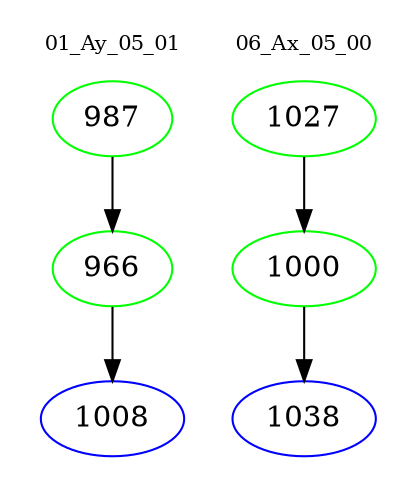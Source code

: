 digraph{
subgraph cluster_0 {
color = white
label = "01_Ay_05_01";
fontsize=10;
T0_987 [label="987", color="green"]
T0_987 -> T0_966 [color="black"]
T0_966 [label="966", color="green"]
T0_966 -> T0_1008 [color="black"]
T0_1008 [label="1008", color="blue"]
}
subgraph cluster_1 {
color = white
label = "06_Ax_05_00";
fontsize=10;
T1_1027 [label="1027", color="green"]
T1_1027 -> T1_1000 [color="black"]
T1_1000 [label="1000", color="green"]
T1_1000 -> T1_1038 [color="black"]
T1_1038 [label="1038", color="blue"]
}
}
